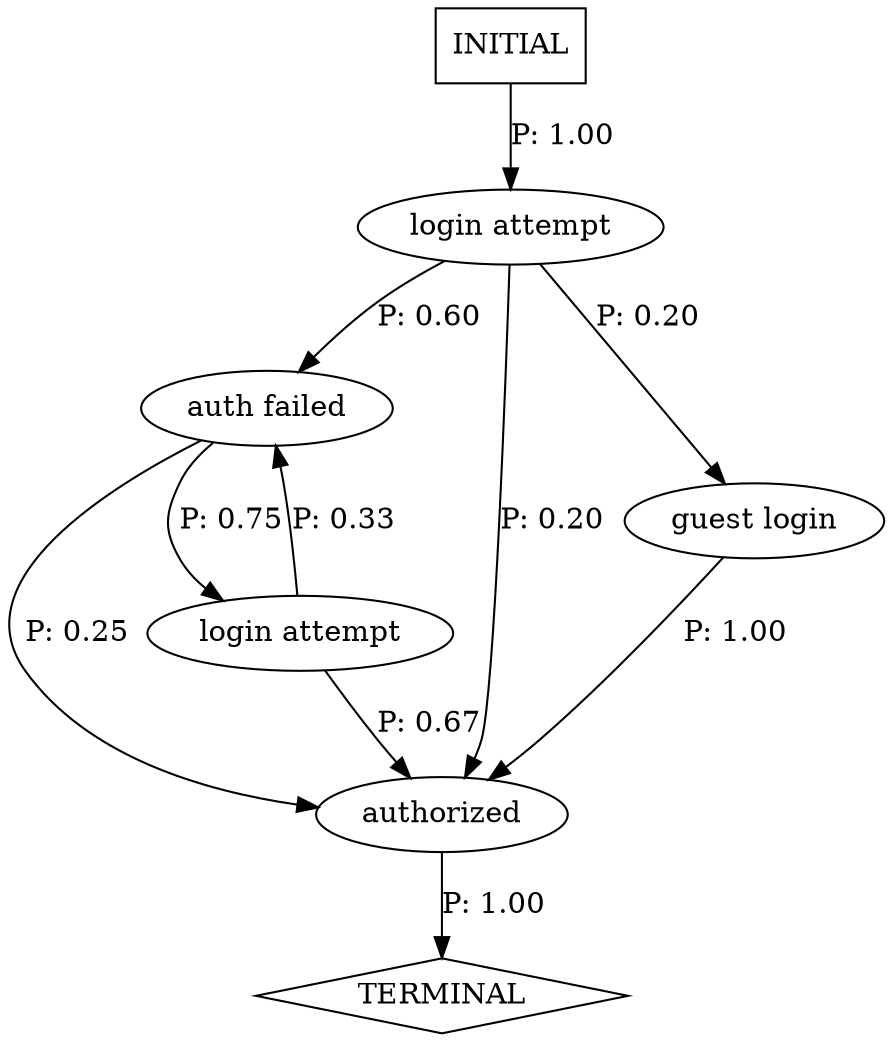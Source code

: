 digraph G {
  0 [label="auth failed"];
  1 [label="authorized"];
  2 [label="guest login"];
  3 [label="login attempt"];
  4 [label="login attempt"];
  5 [label="TERMINAL",shape=diamond];
  6 [label="INITIAL",shape=box];
0->1 [label="P: 0.25"];
0->3 [label="P: 0.75"];
1->5 [label="P: 1.00"];
2->1 [label="P: 1.00"];
3->0 [label="P: 0.33"];
3->1 [label="P: 0.67"];
4->0 [label="P: 0.60"];
4->1 [label="P: 0.20"];
4->2 [label="P: 0.20"];
6->4 [label="P: 1.00"];
}
